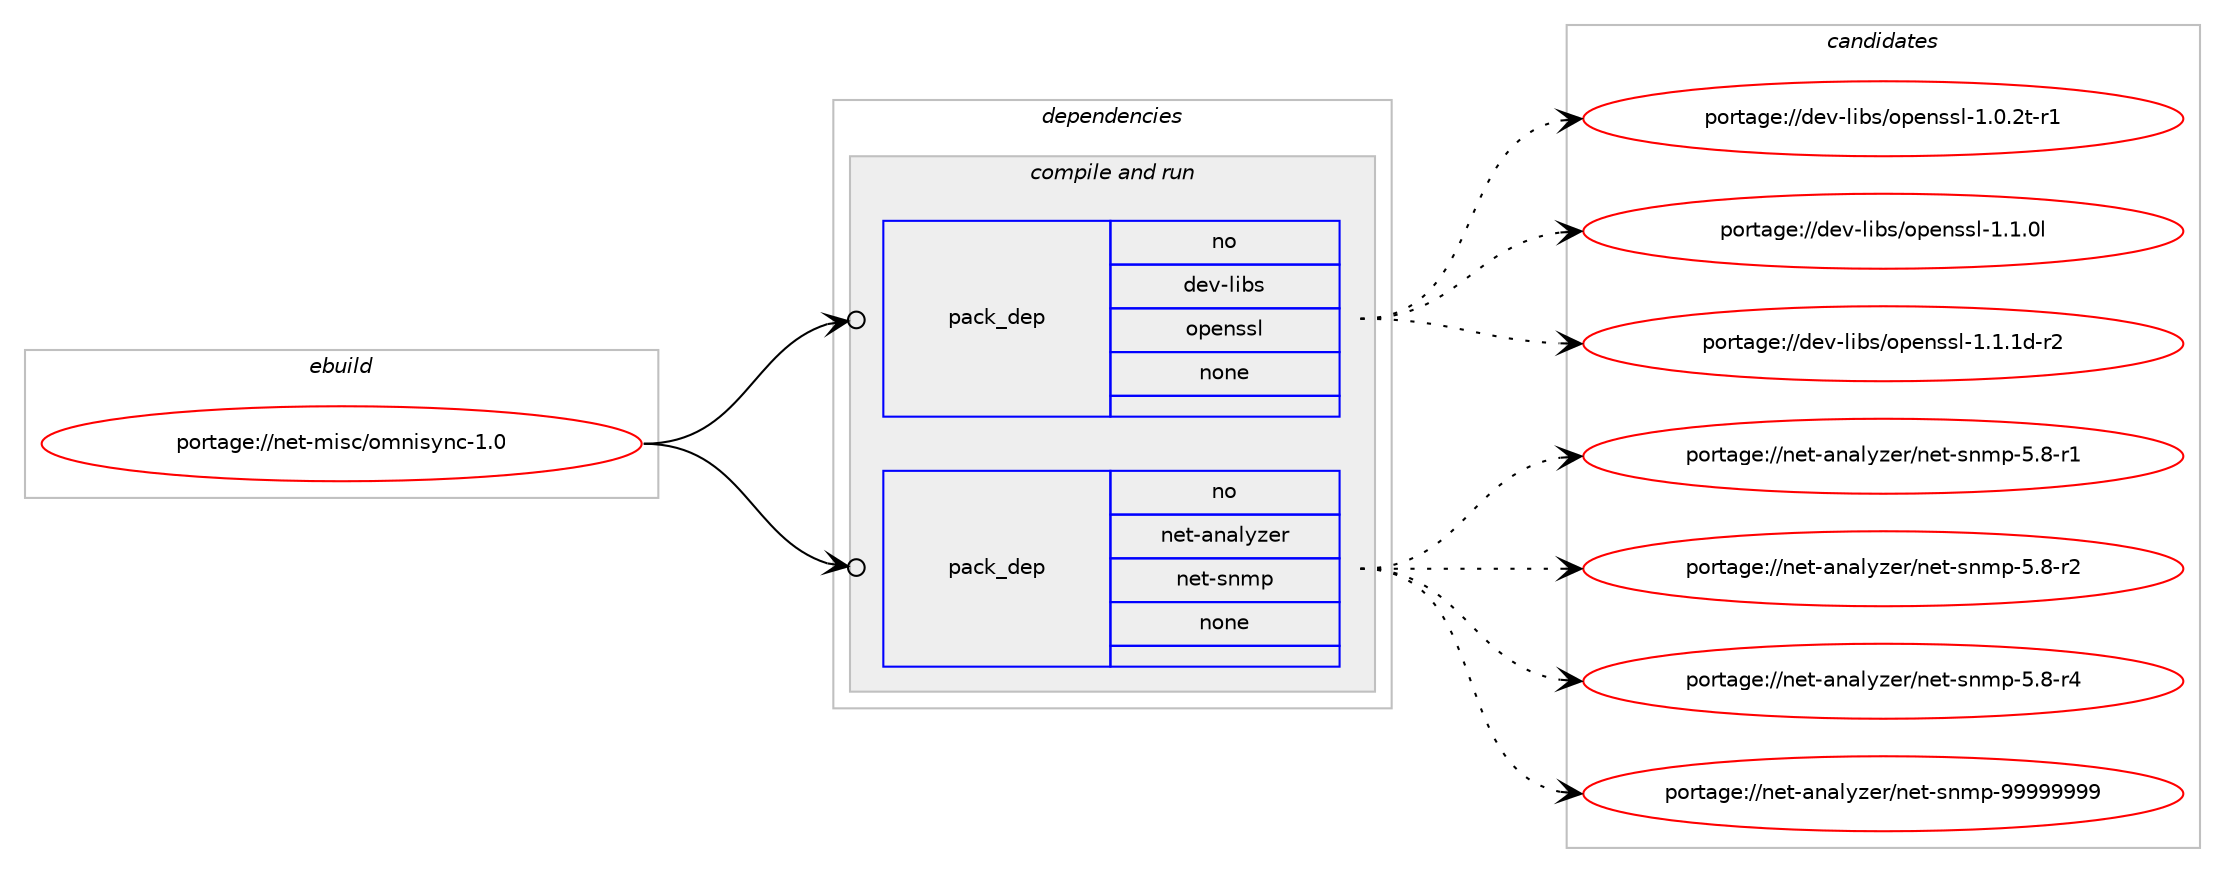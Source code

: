 digraph prolog {

# *************
# Graph options
# *************

newrank=true;
concentrate=true;
compound=true;
graph [rankdir=LR,fontname=Helvetica,fontsize=10,ranksep=1.5];#, ranksep=2.5, nodesep=0.2];
edge  [arrowhead=vee];
node  [fontname=Helvetica,fontsize=10];

# **********
# The ebuild
# **********

subgraph cluster_leftcol {
color=gray;
rank=same;
label=<<i>ebuild</i>>;
id [label="portage://net-misc/omnisync-1.0", color=red, width=4, href="../net-misc/omnisync-1.0.svg"];
}

# ****************
# The dependencies
# ****************

subgraph cluster_midcol {
color=gray;
label=<<i>dependencies</i>>;
subgraph cluster_compile {
fillcolor="#eeeeee";
style=filled;
label=<<i>compile</i>>;
}
subgraph cluster_compileandrun {
fillcolor="#eeeeee";
style=filled;
label=<<i>compile and run</i>>;
subgraph pack270056 {
dependency368393 [label=<<TABLE BORDER="0" CELLBORDER="1" CELLSPACING="0" CELLPADDING="4" WIDTH="220"><TR><TD ROWSPAN="6" CELLPADDING="30">pack_dep</TD></TR><TR><TD WIDTH="110">no</TD></TR><TR><TD>dev-libs</TD></TR><TR><TD>openssl</TD></TR><TR><TD>none</TD></TR><TR><TD></TD></TR></TABLE>>, shape=none, color=blue];
}
id:e -> dependency368393:w [weight=20,style="solid",arrowhead="odotvee"];
subgraph pack270057 {
dependency368394 [label=<<TABLE BORDER="0" CELLBORDER="1" CELLSPACING="0" CELLPADDING="4" WIDTH="220"><TR><TD ROWSPAN="6" CELLPADDING="30">pack_dep</TD></TR><TR><TD WIDTH="110">no</TD></TR><TR><TD>net-analyzer</TD></TR><TR><TD>net-snmp</TD></TR><TR><TD>none</TD></TR><TR><TD></TD></TR></TABLE>>, shape=none, color=blue];
}
id:e -> dependency368394:w [weight=20,style="solid",arrowhead="odotvee"];
}
subgraph cluster_run {
fillcolor="#eeeeee";
style=filled;
label=<<i>run</i>>;
}
}

# **************
# The candidates
# **************

subgraph cluster_choices {
rank=same;
color=gray;
label=<<i>candidates</i>>;

subgraph choice270056 {
color=black;
nodesep=1;
choiceportage1001011184510810598115471111121011101151151084549464846501164511449 [label="portage://dev-libs/openssl-1.0.2t-r1", color=red, width=4,href="../dev-libs/openssl-1.0.2t-r1.svg"];
choiceportage100101118451081059811547111112101110115115108454946494648108 [label="portage://dev-libs/openssl-1.1.0l", color=red, width=4,href="../dev-libs/openssl-1.1.0l.svg"];
choiceportage1001011184510810598115471111121011101151151084549464946491004511450 [label="portage://dev-libs/openssl-1.1.1d-r2", color=red, width=4,href="../dev-libs/openssl-1.1.1d-r2.svg"];
dependency368393:e -> choiceportage1001011184510810598115471111121011101151151084549464846501164511449:w [style=dotted,weight="100"];
dependency368393:e -> choiceportage100101118451081059811547111112101110115115108454946494648108:w [style=dotted,weight="100"];
dependency368393:e -> choiceportage1001011184510810598115471111121011101151151084549464946491004511450:w [style=dotted,weight="100"];
}
subgraph choice270057 {
color=black;
nodesep=1;
choiceportage1101011164597110971081211221011144711010111645115110109112455346564511449 [label="portage://net-analyzer/net-snmp-5.8-r1", color=red, width=4,href="../net-analyzer/net-snmp-5.8-r1.svg"];
choiceportage1101011164597110971081211221011144711010111645115110109112455346564511450 [label="portage://net-analyzer/net-snmp-5.8-r2", color=red, width=4,href="../net-analyzer/net-snmp-5.8-r2.svg"];
choiceportage1101011164597110971081211221011144711010111645115110109112455346564511452 [label="portage://net-analyzer/net-snmp-5.8-r4", color=red, width=4,href="../net-analyzer/net-snmp-5.8-r4.svg"];
choiceportage1101011164597110971081211221011144711010111645115110109112455757575757575757 [label="portage://net-analyzer/net-snmp-99999999", color=red, width=4,href="../net-analyzer/net-snmp-99999999.svg"];
dependency368394:e -> choiceportage1101011164597110971081211221011144711010111645115110109112455346564511449:w [style=dotted,weight="100"];
dependency368394:e -> choiceportage1101011164597110971081211221011144711010111645115110109112455346564511450:w [style=dotted,weight="100"];
dependency368394:e -> choiceportage1101011164597110971081211221011144711010111645115110109112455346564511452:w [style=dotted,weight="100"];
dependency368394:e -> choiceportage1101011164597110971081211221011144711010111645115110109112455757575757575757:w [style=dotted,weight="100"];
}
}

}
